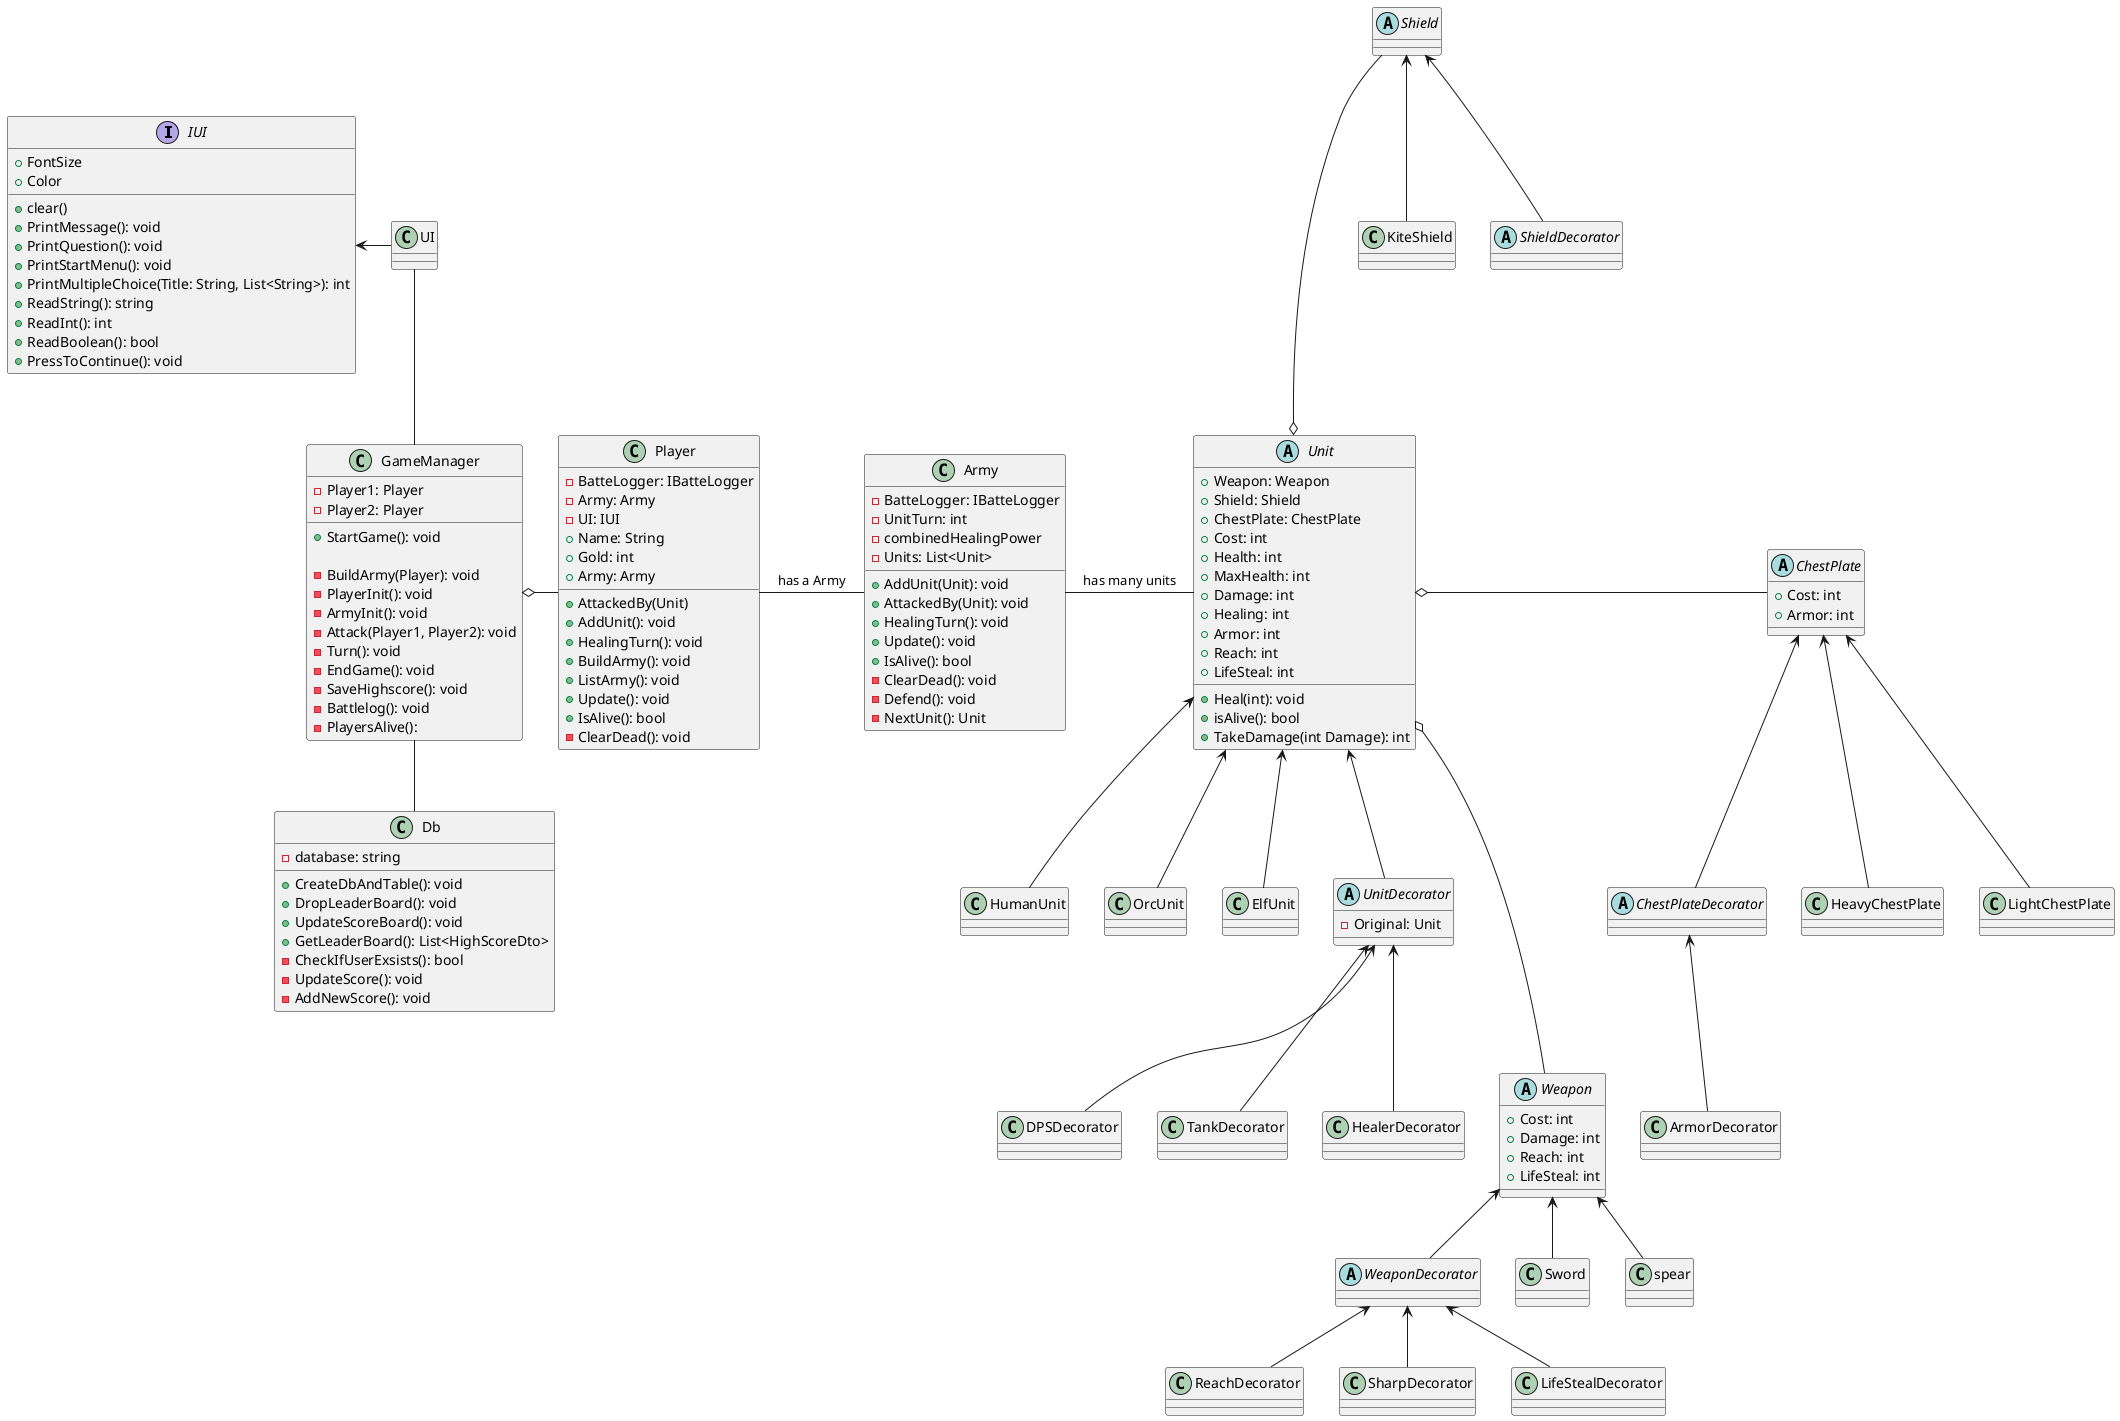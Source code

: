 @startuml
'https://plantuml.com/class-diagram
interface IUI{
+ FontSize
+ Color
+ clear()
+ PrintMessage(): void
+ PrintQuestion(): void
+ PrintStartMenu(): void
+ PrintMultipleChoice(Title: String, List<String>): int
+ ReadString(): string
+ ReadInt(): int
+ ReadBoolean(): bool
+ PressToContinue(): void
}

class UI

class Db{
- database: string
+ CreateDbAndTable(): void
+ DropLeaderBoard(): void
+ UpdateScoreBoard(): void
+ GetLeaderBoard(): List<HighScoreDto>
- CheckIfUserExsists(): bool
- UpdateScore(): void
- AddNewScore(): void
}

class GameManager{
- Player1: Player
- Player2: Player
+ StartGame(): void

- BuildArmy(Player): void
- PlayerInit(): void
- ArmyInit(): void
- Attack(Player1, Player2): void
- Turn(): void
- EndGame(): void
- SaveHighscore(): void
- Battlelog(): void
- PlayersAlive():

}


class Army {
- BatteLogger: IBatteLogger
- UnitTurn: int
- combinedHealingPower
- Units: List<Unit>
+ AddUnit(Unit): void
+ AttackedBy(Unit): void
+ HealingTurn(): void
+ Update(): void
+ IsAlive(): bool
- ClearDead(): void
- Defend(): void
- NextUnit(): Unit

}
class Player{
- BatteLogger: IBatteLogger
- Army: Army
- UI: IUI
+ Name: String
+ Gold: int
+ Army: Army
+ AttackedBy(Unit)
+ AddUnit(): void
+ HealingTurn(): void
+ BuildArmy(): void
+ ListArmy(): void
+ Update(): void
+ IsAlive(): bool
- ClearDead(): void
}

abstract class Unit{
+ Weapon: Weapon
+ Shield: Shield
+ ChestPlate: ChestPlate
+ Cost: int
+ Health: int
+ MaxHealth: int
+ Damage: int
+ Healing: int
+ Armor: int
+ Reach: int
+ Heal(int): void
+ LifeSteal: int
+ isAlive(): bool
+ TakeDamage(int Damage): int
}
class HumanUnit
class OrcUnit
class ElfUnit
abstract class UnitDecorator{
- Original: Unit
}
class DPSDecorator
class TankDecorator
class HealerDecorator

abstract class Weapon{
+ Cost: int
+ Damage: int
+ Reach: int
+ LifeSteal: int
}

abstract class WeaponDecorator
class ReachDecorator
class SharpDecorator
class LifeStealDecorator

abstract class Shield
class KiteShield

abstract class ShieldDecorator

abstract class ChestPlate{
+ Cost: int
+ Armor: int
}

abstract class ChestPlateDecorator
class HeavyChestPlate
class LightChestPlate

class ArmorDecorator

ChestPlate <-- ChestPlateDecorator
ChestPlate <-- HeavyChestPlate
ChestPlate <-- LightChestPlate

ChestPlateDecorator <-- ArmorDecorator

Shield <-- ShieldDecorator
Shield <-- KiteShield

Weapon <-- WeaponDecorator
Weapon <-- Sword
Weapon <-- spear

WeaponDecorator <-- ReachDecorator
WeaponDecorator <-- SharpDecorator
WeaponDecorator <-- LifeStealDecorator

IUI <- UI
UI -- GameManager
GameManager o- Player
GameManager -- Db
Player - Army : has a Army
Army - Unit : has many units
Unit o--- Weapon
Unit o- ChestPlate
Shield ---o Unit
Unit <-- HumanUnit
Unit <-- OrcUnit
Unit <-- ElfUnit
Unit <-- UnitDecorator
UnitDecorator <-- TankDecorator
UnitDecorator <-- DPSDecorator
UnitDecorator <-- HealerDecorator





@enduml